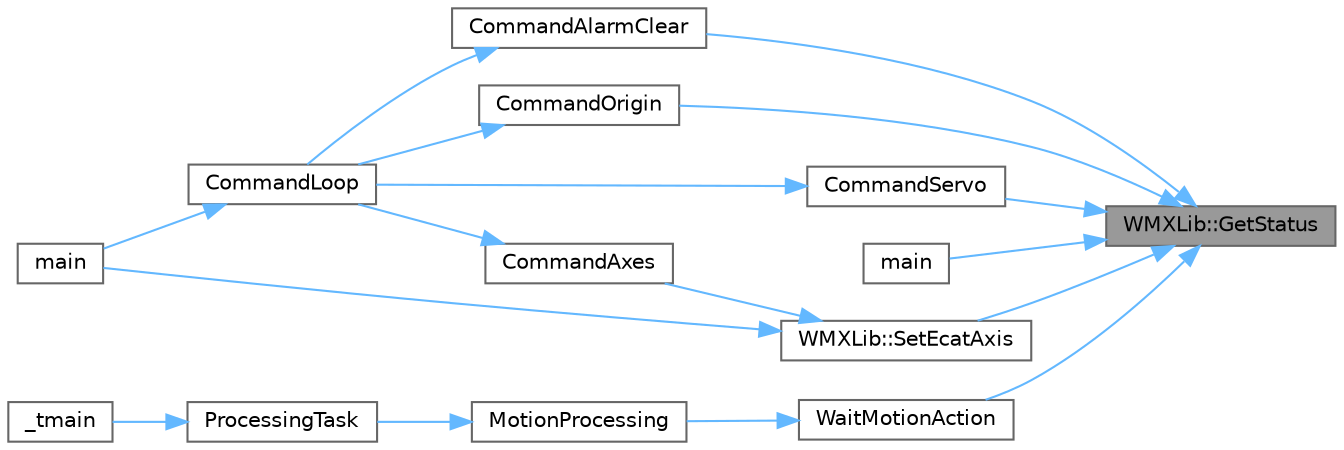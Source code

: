 digraph "WMXLib::GetStatus"
{
 // LATEX_PDF_SIZE
  bgcolor="transparent";
  edge [fontname=Helvetica,fontsize=10,labelfontname=Helvetica,labelfontsize=10];
  node [fontname=Helvetica,fontsize=10,shape=box,height=0.2,width=0.4];
  rankdir="RL";
  Node1 [id="Node000001",label="WMXLib::GetStatus",height=0.2,width=0.4,color="gray40", fillcolor="grey60", style="filled", fontcolor="black",tooltip="현재 WMX 상태를 반환합니다."];
  Node1 -> Node2 [id="edge1_Node000001_Node000002",dir="back",color="steelblue1",style="solid",tooltip=" "];
  Node2 [id="Node000002",label="CommandAlarmClear",height=0.2,width=0.4,color="grey40", fillcolor="white", style="filled",URL="$_win_app_8cpp.html#aaf9355530299b89768fe14680b3a5e3e",tooltip="알람 해제 관련 명령어를 처리합니다."];
  Node2 -> Node3 [id="edge2_Node000002_Node000003",dir="back",color="steelblue1",style="solid",tooltip=" "];
  Node3 [id="Node000003",label="CommandLoop",height=0.2,width=0.4,color="grey40", fillcolor="white", style="filled",URL="$_win_app_8cpp.html#a4bab8a811513db99dd6cf77f2072aa88",tooltip="사용자 명령을 처리하는 루프입니다."];
  Node3 -> Node4 [id="edge3_Node000003_Node000004",dir="back",color="steelblue1",style="solid",tooltip=" "];
  Node4 [id="Node000004",label="main",height=0.2,width=0.4,color="grey40", fillcolor="white", style="filled",URL="$_win_app_8cpp.html#a9ef43c94a04d3145f5f315231da4526e",tooltip=" "];
  Node1 -> Node5 [id="edge4_Node000001_Node000005",dir="back",color="steelblue1",style="solid",tooltip=" "];
  Node5 [id="Node000005",label="CommandOrigin",height=0.2,width=0.4,color="grey40", fillcolor="white", style="filled",URL="$_win_app_8cpp.html#a7078711d4ea848605761d22f0a07d404",tooltip="원점 복귀 관련 명령어를 처리합니다."];
  Node5 -> Node3 [id="edge5_Node000005_Node000003",dir="back",color="steelblue1",style="solid",tooltip=" "];
  Node1 -> Node6 [id="edge6_Node000001_Node000006",dir="back",color="steelblue1",style="solid",tooltip=" "];
  Node6 [id="Node000006",label="CommandServo",height=0.2,width=0.4,color="grey40", fillcolor="white", style="filled",URL="$_win_app_8cpp.html#a97e74a080723dcde2fc3469029fdb5dd",tooltip="서보 관련 명령어를 처리합니다."];
  Node6 -> Node3 [id="edge7_Node000006_Node000003",dir="back",color="steelblue1",style="solid",tooltip=" "];
  Node1 -> Node7 [id="edge8_Node000001_Node000007",dir="back",color="steelblue1",style="solid",tooltip=" "];
  Node7 [id="Node000007",label="main",height=0.2,width=0.4,color="grey40", fillcolor="white", style="filled",URL="$_vision_test_8cpp.html#ae66f6b31b5ad750f1fe042a706a4e3d4",tooltip=" "];
  Node1 -> Node8 [id="edge9_Node000001_Node000008",dir="back",color="steelblue1",style="solid",tooltip=" "];
  Node8 [id="Node000008",label="WMXLib::SetEcatAxis",height=0.2,width=0.4,color="grey40", fillcolor="white", style="filled",URL="$class_w_m_x_lib.html#a4593526f01b7407c20ad43f21e965d8f",tooltip="EtherCAT 축을 설정합니다."];
  Node8 -> Node9 [id="edge10_Node000008_Node000009",dir="back",color="steelblue1",style="solid",tooltip=" "];
  Node9 [id="Node000009",label="CommandAxes",height=0.2,width=0.4,color="grey40", fillcolor="white", style="filled",URL="$_win_app_8cpp.html#adbe7f1246db3436d145db64722faed15",tooltip="축 관련 명령어를 처리합니다."];
  Node9 -> Node3 [id="edge11_Node000009_Node000003",dir="back",color="steelblue1",style="solid",tooltip=" "];
  Node8 -> Node4 [id="edge12_Node000008_Node000004",dir="back",color="steelblue1",style="solid",tooltip=" "];
  Node1 -> Node10 [id="edge13_Node000001_Node000010",dir="back",color="steelblue1",style="solid",tooltip=" "];
  Node10 [id="Node000010",label="WaitMotionAction",height=0.2,width=0.4,color="grey40", fillcolor="white", style="filled",URL="$_rtss_app_8cpp.html#a9c7a581f9794f2d7d4cd4fe314c2ca8a",tooltip="현재 모션 액션의 완료를 대기합니다."];
  Node10 -> Node11 [id="edge14_Node000010_Node000011",dir="back",color="steelblue1",style="solid",tooltip=" "];
  Node11 [id="Node000011",label="MotionProcessing",height=0.2,width=0.4,color="grey40", fillcolor="white", style="filled",URL="$_rtss_app_8cpp.html#a4f9769b178418fdb7769bf8bb92c2773",tooltip="주어진 상태에 따라 모션 처리를 수행합니다."];
  Node11 -> Node12 [id="edge15_Node000011_Node000012",dir="back",color="steelblue1",style="solid",tooltip=" "];
  Node12 [id="Node000012",label="ProcessingTask",height=0.2,width=0.4,color="grey40", fillcolor="white", style="filled",URL="$_rtss_app_8cpp.html#a3db71c15151b4d493496a84b964c847b",tooltip="주어진 작업을 수행하는 스레드 함수입니다."];
  Node12 -> Node13 [id="edge16_Node000012_Node000013",dir="back",color="steelblue1",style="solid",tooltip=" "];
  Node13 [id="Node000013",label="_tmain",height=0.2,width=0.4,color="grey40", fillcolor="white", style="filled",URL="$_rtss_app_8cpp.html#a353674c5af92be7fb389265cde4e5e03",tooltip="메인 함수"];
}
